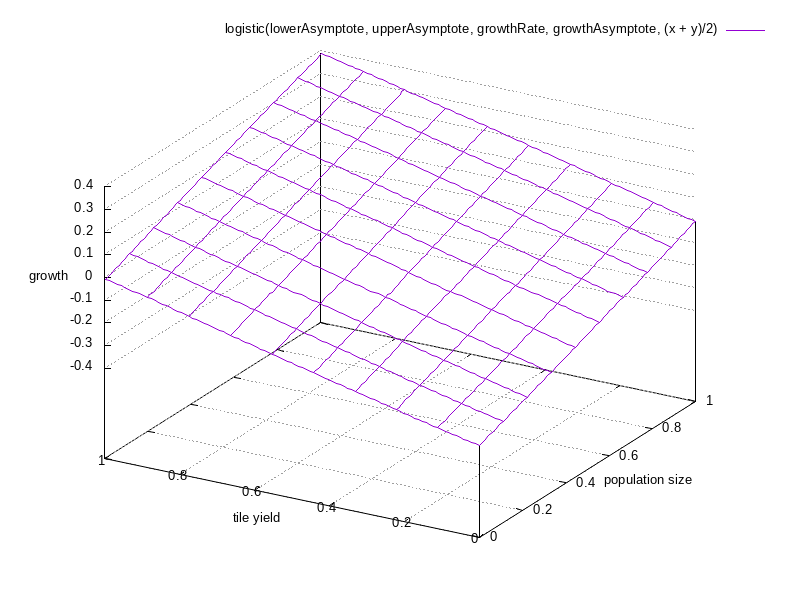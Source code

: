 # plot logistic function against time

lowerAsymptote = -0.9
upperAsymptote = 1.1
growthAsymptote = 0.5
growthRate = 1.4

logistic(lA, uA, g, gA, time) = lA + ((uA - lA) / ((1 + exp(-g*time))**(1/gA)))

set xrange[1:0]
set yrange[0:1]
# set zrange[-0.5:1.5]
set xlabel "tile yield"
set ylabel "population size"
set zlabel "growth"

set grid x
set grid y
set grid z

# plot logistic(lowerAsymptote, upperAsymptote, growthRate, growthAsymptote, x)

set terminal png size 800,600 enhanced 10
set output 'output.png'

splot logistic(lowerAsymptote, upperAsymptote, growthRate, growthAsymptote, (x + y)/2)